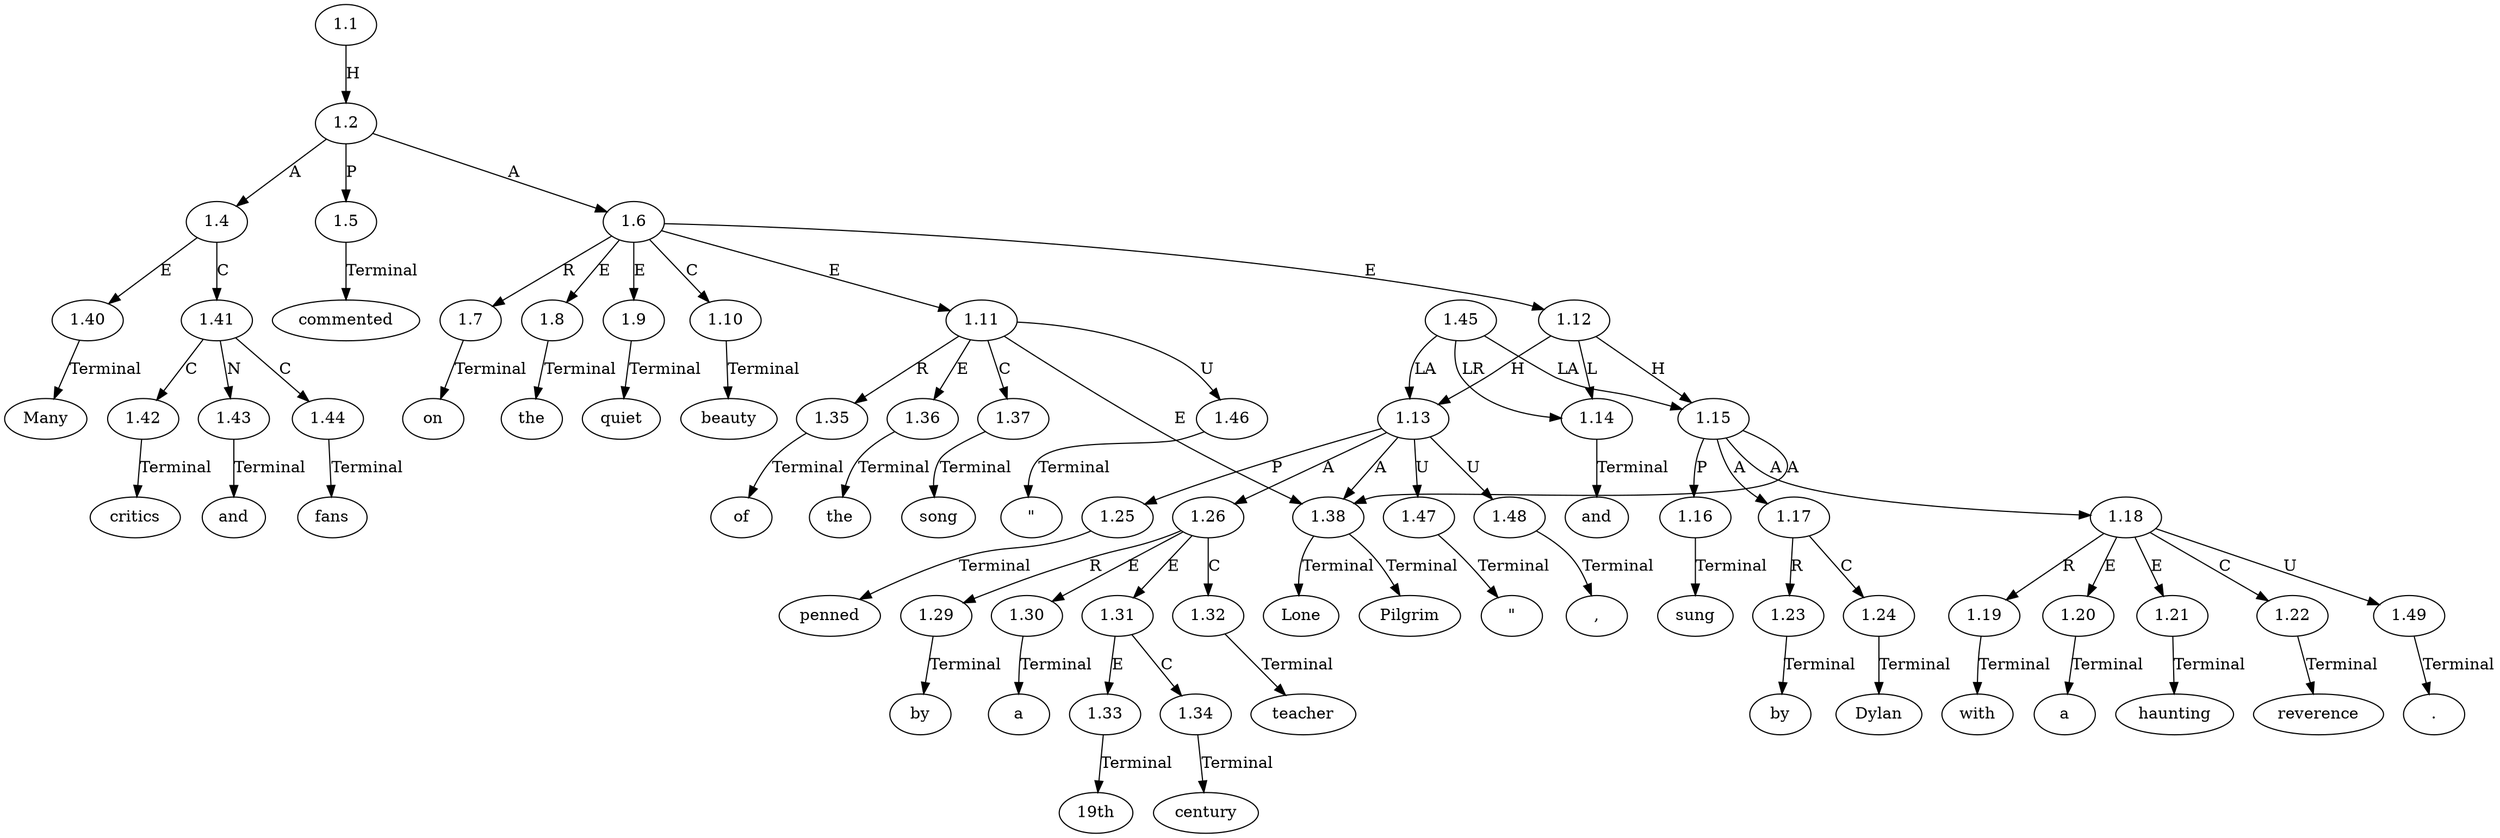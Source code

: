 // Graph
digraph {
	0.1 [label=Many ordering=out]
	0.10 [label=of ordering=out]
	0.11 [label=the ordering=out]
	0.12 [label=song ordering=out]
	0.13 [label="\"" ordering=out]
	0.14 [label=Lone ordering=out]
	0.15 [label=Pilgrim ordering=out]
	0.16 [label="\"" ordering=out]
	0.17 [label="," ordering=out]
	0.18 [label=penned ordering=out]
	0.19 [label=by ordering=out]
	0.2 [label=critics ordering=out]
	0.20 [label=a ordering=out]
	0.21 [label="19th" ordering=out]
	0.22 [label=century ordering=out]
	0.23 [label=teacher ordering=out]
	0.24 [label=and ordering=out]
	0.25 [label=sung ordering=out]
	0.26 [label=by ordering=out]
	0.27 [label=Dylan ordering=out]
	0.28 [label=with ordering=out]
	0.29 [label=a ordering=out]
	0.3 [label=and ordering=out]
	0.30 [label=haunting ordering=out]
	0.31 [label=reverence ordering=out]
	0.32 [label="." ordering=out]
	0.4 [label=fans ordering=out]
	0.5 [label=commented ordering=out]
	0.6 [label=on ordering=out]
	0.7 [label=the ordering=out]
	0.8 [label=quiet ordering=out]
	0.9 [label=beauty ordering=out]
	1.1 [label=1.1 ordering=out]
	1.2 [label=1.2 ordering=out]
	1.4 [label=1.4 ordering=out]
	1.5 [label=1.5 ordering=out]
	1.6 [label=1.6 ordering=out]
	1.7 [label=1.7 ordering=out]
	1.8 [label=1.8 ordering=out]
	1.9 [label=1.9 ordering=out]
	1.10 [label=1.10 ordering=out]
	1.11 [label=1.11 ordering=out]
	1.12 [label=1.12 ordering=out]
	1.13 [label=1.13 ordering=out]
	1.14 [label=1.14 ordering=out]
	1.15 [label=1.15 ordering=out]
	1.16 [label=1.16 ordering=out]
	1.17 [label=1.17 ordering=out]
	1.18 [label=1.18 ordering=out]
	1.19 [label=1.19 ordering=out]
	1.20 [label=1.20 ordering=out]
	1.21 [label=1.21 ordering=out]
	1.22 [label=1.22 ordering=out]
	1.23 [label=1.23 ordering=out]
	1.24 [label=1.24 ordering=out]
	1.25 [label=1.25 ordering=out]
	1.26 [label=1.26 ordering=out]
	1.29 [label=1.29 ordering=out]
	1.30 [label=1.30 ordering=out]
	1.31 [label=1.31 ordering=out]
	1.32 [label=1.32 ordering=out]
	1.33 [label=1.33 ordering=out]
	1.34 [label=1.34 ordering=out]
	1.35 [label=1.35 ordering=out]
	1.36 [label=1.36 ordering=out]
	1.37 [label=1.37 ordering=out]
	1.38 [label=1.38 ordering=out]
	1.40 [label=1.40 ordering=out]
	1.41 [label=1.41 ordering=out]
	1.42 [label=1.42 ordering=out]
	1.43 [label=1.43 ordering=out]
	1.44 [label=1.44 ordering=out]
	1.45 [label=1.45 ordering=out]
	1.46 [label=1.46 ordering=out]
	1.47 [label=1.47 ordering=out]
	1.48 [label=1.48 ordering=out]
	1.49 [label=1.49 ordering=out]
	1.1 -> 1.2 [label=H ordering=out]
	1.2 -> 1.4 [label=A ordering=out]
	1.2 -> 1.5 [label=P ordering=out]
	1.2 -> 1.6 [label=A ordering=out]
	1.4 -> 1.40 [label=E ordering=out]
	1.4 -> 1.41 [label=C ordering=out]
	1.5 -> 0.5 [label=Terminal ordering=out]
	1.6 -> 1.7 [label=R ordering=out]
	1.6 -> 1.8 [label=E ordering=out]
	1.6 -> 1.9 [label=E ordering=out]
	1.6 -> 1.10 [label=C ordering=out]
	1.6 -> 1.11 [label=E ordering=out]
	1.6 -> 1.12 [label=E ordering=out]
	1.7 -> 0.6 [label=Terminal ordering=out]
	1.8 -> 0.7 [label=Terminal ordering=out]
	1.9 -> 0.8 [label=Terminal ordering=out]
	1.10 -> 0.9 [label=Terminal ordering=out]
	1.11 -> 1.35 [label=R ordering=out]
	1.11 -> 1.36 [label=E ordering=out]
	1.11 -> 1.37 [label=C ordering=out]
	1.11 -> 1.38 [label=E ordering=out]
	1.11 -> 1.46 [label=U ordering=out]
	1.12 -> 1.13 [label=H ordering=out]
	1.12 -> 1.14 [label=L ordering=out]
	1.12 -> 1.15 [label=H ordering=out]
	1.13 -> 1.25 [label=P ordering=out]
	1.13 -> 1.26 [label=A ordering=out]
	1.13 -> 1.38 [label=A ordering=out]
	1.13 -> 1.47 [label=U ordering=out]
	1.13 -> 1.48 [label=U ordering=out]
	1.14 -> 0.24 [label=Terminal ordering=out]
	1.15 -> 1.16 [label=P ordering=out]
	1.15 -> 1.17 [label=A ordering=out]
	1.15 -> 1.18 [label=A ordering=out]
	1.15 -> 1.38 [label=A ordering=out]
	1.16 -> 0.25 [label=Terminal ordering=out]
	1.17 -> 1.23 [label=R ordering=out]
	1.17 -> 1.24 [label=C ordering=out]
	1.18 -> 1.19 [label=R ordering=out]
	1.18 -> 1.20 [label=E ordering=out]
	1.18 -> 1.21 [label=E ordering=out]
	1.18 -> 1.22 [label=C ordering=out]
	1.18 -> 1.49 [label=U ordering=out]
	1.19 -> 0.28 [label=Terminal ordering=out]
	1.20 -> 0.29 [label=Terminal ordering=out]
	1.21 -> 0.30 [label=Terminal ordering=out]
	1.22 -> 0.31 [label=Terminal ordering=out]
	1.23 -> 0.26 [label=Terminal ordering=out]
	1.24 -> 0.27 [label=Terminal ordering=out]
	1.25 -> 0.18 [label=Terminal ordering=out]
	1.26 -> 1.29 [label=R ordering=out]
	1.26 -> 1.30 [label=E ordering=out]
	1.26 -> 1.31 [label=E ordering=out]
	1.26 -> 1.32 [label=C ordering=out]
	1.29 -> 0.19 [label=Terminal ordering=out]
	1.30 -> 0.20 [label=Terminal ordering=out]
	1.31 -> 1.33 [label=E ordering=out]
	1.31 -> 1.34 [label=C ordering=out]
	1.32 -> 0.23 [label=Terminal ordering=out]
	1.33 -> 0.21 [label=Terminal ordering=out]
	1.34 -> 0.22 [label=Terminal ordering=out]
	1.35 -> 0.10 [label=Terminal ordering=out]
	1.36 -> 0.11 [label=Terminal ordering=out]
	1.37 -> 0.12 [label=Terminal ordering=out]
	1.38 -> 0.14 [label=Terminal ordering=out]
	1.38 -> 0.15 [label=Terminal ordering=out]
	1.40 -> 0.1 [label=Terminal ordering=out]
	1.41 -> 1.42 [label=C ordering=out]
	1.41 -> 1.43 [label=N ordering=out]
	1.41 -> 1.44 [label=C ordering=out]
	1.42 -> 0.2 [label=Terminal ordering=out]
	1.43 -> 0.3 [label=Terminal ordering=out]
	1.44 -> 0.4 [label=Terminal ordering=out]
	1.45 -> 1.13 [label=LA ordering=out]
	1.45 -> 1.14 [label=LR ordering=out]
	1.45 -> 1.15 [label=LA ordering=out]
	1.46 -> 0.13 [label=Terminal ordering=out]
	1.47 -> 0.16 [label=Terminal ordering=out]
	1.48 -> 0.17 [label=Terminal ordering=out]
	1.49 -> 0.32 [label=Terminal ordering=out]
}
